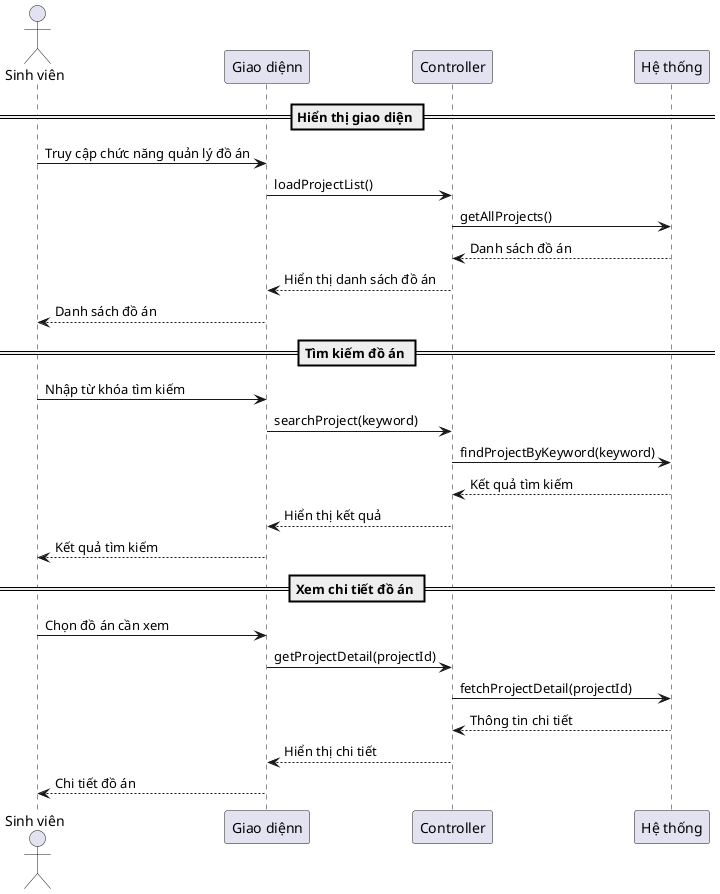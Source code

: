 @startuml
actor "Sinh viên" as SV
participant "Giao diệnn" as UI
participant "Controller" as C
participant "Hệ thống" as HT

== Hiển thị giao diện ==
SV -> UI : Truy cập chức năng quản lý đồ án
UI -> C : loadProjectList()
C -> HT : getAllProjects()
HT --> C : Danh sách đồ án
C --> UI : Hiển thị danh sách đồ án
UI --> SV : Danh sách đồ án

== Tìm kiếm đồ án ==
SV -> UI : Nhập từ khóa tìm kiếm
UI -> C : searchProject(keyword)
C -> HT : findProjectByKeyword(keyword)
HT --> C : Kết quả tìm kiếm
C --> UI : Hiển thị kết quả
UI --> SV : Kết quả tìm kiếm

== Xem chi tiết đồ án ==
SV -> UI : Chọn đồ án cần xem
UI -> C : getProjectDetail(projectId)
C -> HT : fetchProjectDetail(projectId)
HT --> C : Thông tin chi tiết
C --> UI : Hiển thị chi tiết
UI --> SV : Chi tiết đồ án
@enduml